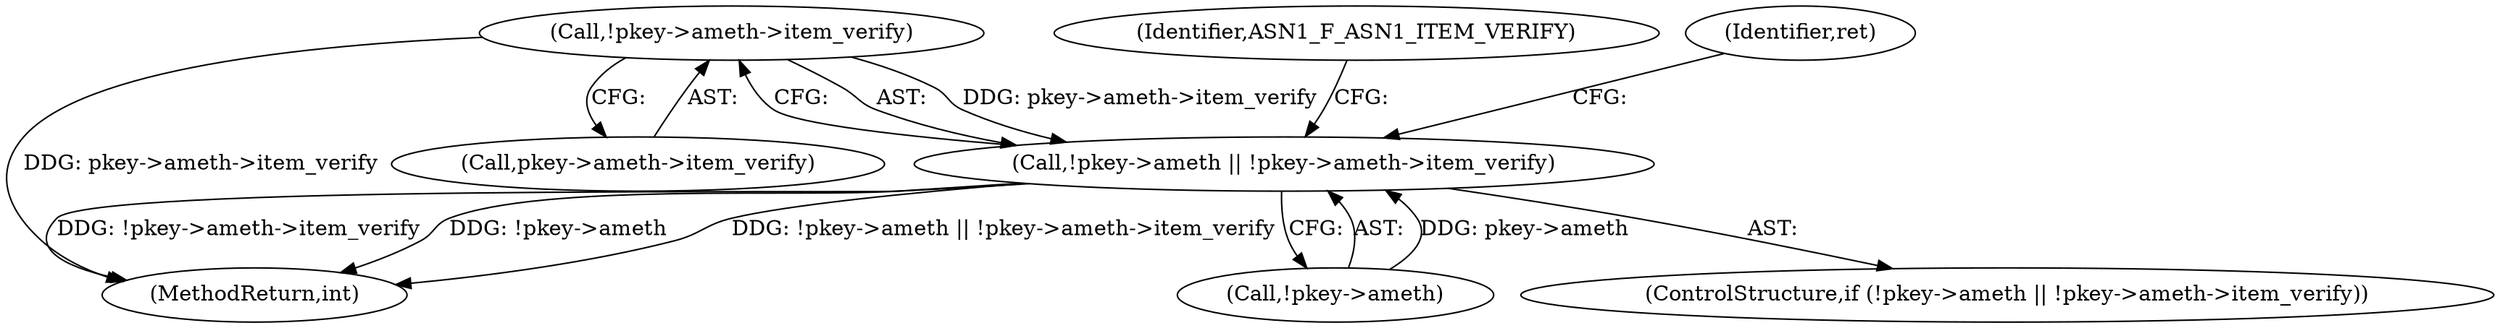 digraph "0_openssl_cb62ab4b17818fe66d2fed0a7fe71969131c811b@pointer" {
"1000184" [label="(Call,!pkey->ameth->item_verify)"];
"1000179" [label="(Call,!pkey->ameth || !pkey->ameth->item_verify)"];
"1000334" [label="(MethodReturn,int)"];
"1000192" [label="(Identifier,ASN1_F_ASN1_ITEM_VERIFY)"];
"1000184" [label="(Call,!pkey->ameth->item_verify)"];
"1000185" [label="(Call,pkey->ameth->item_verify)"];
"1000179" [label="(Call,!pkey->ameth || !pkey->ameth->item_verify)"];
"1000180" [label="(Call,!pkey->ameth)"];
"1000196" [label="(Identifier,ret)"];
"1000178" [label="(ControlStructure,if (!pkey->ameth || !pkey->ameth->item_verify))"];
"1000184" -> "1000179"  [label="AST: "];
"1000184" -> "1000185"  [label="CFG: "];
"1000185" -> "1000184"  [label="AST: "];
"1000179" -> "1000184"  [label="CFG: "];
"1000184" -> "1000334"  [label="DDG: pkey->ameth->item_verify"];
"1000184" -> "1000179"  [label="DDG: pkey->ameth->item_verify"];
"1000179" -> "1000178"  [label="AST: "];
"1000179" -> "1000180"  [label="CFG: "];
"1000180" -> "1000179"  [label="AST: "];
"1000192" -> "1000179"  [label="CFG: "];
"1000196" -> "1000179"  [label="CFG: "];
"1000179" -> "1000334"  [label="DDG: !pkey->ameth || !pkey->ameth->item_verify"];
"1000179" -> "1000334"  [label="DDG: !pkey->ameth->item_verify"];
"1000179" -> "1000334"  [label="DDG: !pkey->ameth"];
"1000180" -> "1000179"  [label="DDG: pkey->ameth"];
}
